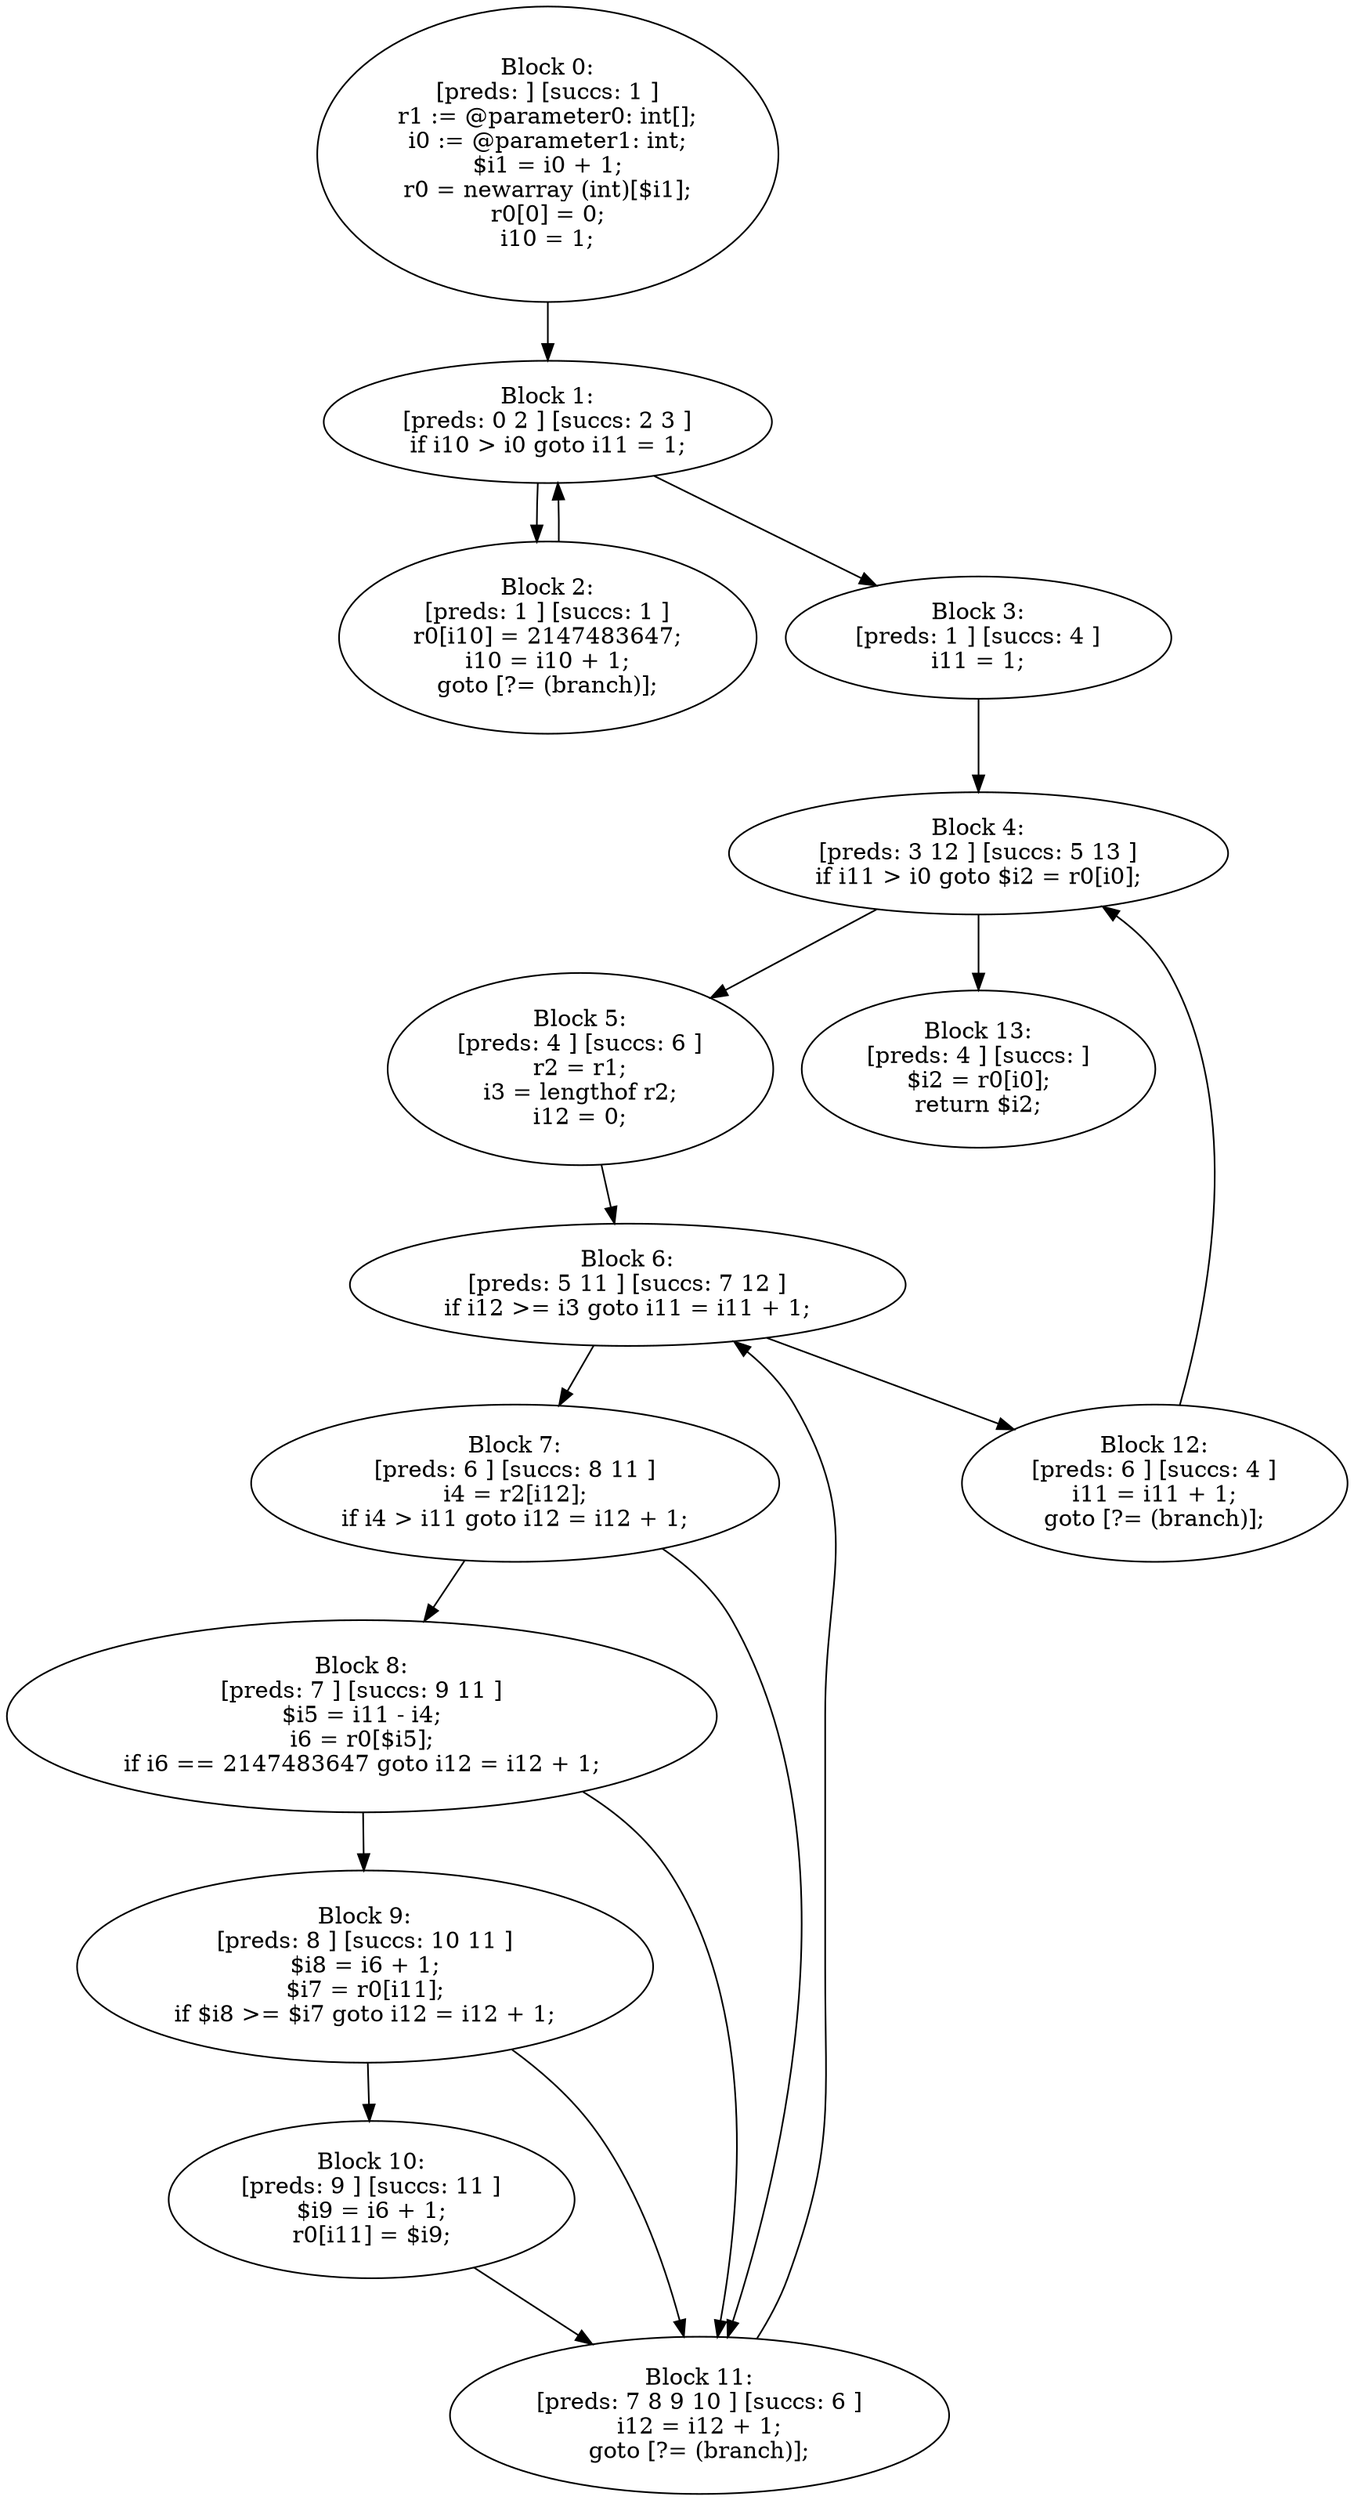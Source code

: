 digraph "unitGraph" {
    "Block 0:
[preds: ] [succs: 1 ]
r1 := @parameter0: int[];
i0 := @parameter1: int;
$i1 = i0 + 1;
r0 = newarray (int)[$i1];
r0[0] = 0;
i10 = 1;
"
    "Block 1:
[preds: 0 2 ] [succs: 2 3 ]
if i10 > i0 goto i11 = 1;
"
    "Block 2:
[preds: 1 ] [succs: 1 ]
r0[i10] = 2147483647;
i10 = i10 + 1;
goto [?= (branch)];
"
    "Block 3:
[preds: 1 ] [succs: 4 ]
i11 = 1;
"
    "Block 4:
[preds: 3 12 ] [succs: 5 13 ]
if i11 > i0 goto $i2 = r0[i0];
"
    "Block 5:
[preds: 4 ] [succs: 6 ]
r2 = r1;
i3 = lengthof r2;
i12 = 0;
"
    "Block 6:
[preds: 5 11 ] [succs: 7 12 ]
if i12 >= i3 goto i11 = i11 + 1;
"
    "Block 7:
[preds: 6 ] [succs: 8 11 ]
i4 = r2[i12];
if i4 > i11 goto i12 = i12 + 1;
"
    "Block 8:
[preds: 7 ] [succs: 9 11 ]
$i5 = i11 - i4;
i6 = r0[$i5];
if i6 == 2147483647 goto i12 = i12 + 1;
"
    "Block 9:
[preds: 8 ] [succs: 10 11 ]
$i8 = i6 + 1;
$i7 = r0[i11];
if $i8 >= $i7 goto i12 = i12 + 1;
"
    "Block 10:
[preds: 9 ] [succs: 11 ]
$i9 = i6 + 1;
r0[i11] = $i9;
"
    "Block 11:
[preds: 7 8 9 10 ] [succs: 6 ]
i12 = i12 + 1;
goto [?= (branch)];
"
    "Block 12:
[preds: 6 ] [succs: 4 ]
i11 = i11 + 1;
goto [?= (branch)];
"
    "Block 13:
[preds: 4 ] [succs: ]
$i2 = r0[i0];
return $i2;
"
    "Block 0:
[preds: ] [succs: 1 ]
r1 := @parameter0: int[];
i0 := @parameter1: int;
$i1 = i0 + 1;
r0 = newarray (int)[$i1];
r0[0] = 0;
i10 = 1;
"->"Block 1:
[preds: 0 2 ] [succs: 2 3 ]
if i10 > i0 goto i11 = 1;
";
    "Block 1:
[preds: 0 2 ] [succs: 2 3 ]
if i10 > i0 goto i11 = 1;
"->"Block 2:
[preds: 1 ] [succs: 1 ]
r0[i10] = 2147483647;
i10 = i10 + 1;
goto [?= (branch)];
";
    "Block 1:
[preds: 0 2 ] [succs: 2 3 ]
if i10 > i0 goto i11 = 1;
"->"Block 3:
[preds: 1 ] [succs: 4 ]
i11 = 1;
";
    "Block 2:
[preds: 1 ] [succs: 1 ]
r0[i10] = 2147483647;
i10 = i10 + 1;
goto [?= (branch)];
"->"Block 1:
[preds: 0 2 ] [succs: 2 3 ]
if i10 > i0 goto i11 = 1;
";
    "Block 3:
[preds: 1 ] [succs: 4 ]
i11 = 1;
"->"Block 4:
[preds: 3 12 ] [succs: 5 13 ]
if i11 > i0 goto $i2 = r0[i0];
";
    "Block 4:
[preds: 3 12 ] [succs: 5 13 ]
if i11 > i0 goto $i2 = r0[i0];
"->"Block 5:
[preds: 4 ] [succs: 6 ]
r2 = r1;
i3 = lengthof r2;
i12 = 0;
";
    "Block 4:
[preds: 3 12 ] [succs: 5 13 ]
if i11 > i0 goto $i2 = r0[i0];
"->"Block 13:
[preds: 4 ] [succs: ]
$i2 = r0[i0];
return $i2;
";
    "Block 5:
[preds: 4 ] [succs: 6 ]
r2 = r1;
i3 = lengthof r2;
i12 = 0;
"->"Block 6:
[preds: 5 11 ] [succs: 7 12 ]
if i12 >= i3 goto i11 = i11 + 1;
";
    "Block 6:
[preds: 5 11 ] [succs: 7 12 ]
if i12 >= i3 goto i11 = i11 + 1;
"->"Block 7:
[preds: 6 ] [succs: 8 11 ]
i4 = r2[i12];
if i4 > i11 goto i12 = i12 + 1;
";
    "Block 6:
[preds: 5 11 ] [succs: 7 12 ]
if i12 >= i3 goto i11 = i11 + 1;
"->"Block 12:
[preds: 6 ] [succs: 4 ]
i11 = i11 + 1;
goto [?= (branch)];
";
    "Block 7:
[preds: 6 ] [succs: 8 11 ]
i4 = r2[i12];
if i4 > i11 goto i12 = i12 + 1;
"->"Block 8:
[preds: 7 ] [succs: 9 11 ]
$i5 = i11 - i4;
i6 = r0[$i5];
if i6 == 2147483647 goto i12 = i12 + 1;
";
    "Block 7:
[preds: 6 ] [succs: 8 11 ]
i4 = r2[i12];
if i4 > i11 goto i12 = i12 + 1;
"->"Block 11:
[preds: 7 8 9 10 ] [succs: 6 ]
i12 = i12 + 1;
goto [?= (branch)];
";
    "Block 8:
[preds: 7 ] [succs: 9 11 ]
$i5 = i11 - i4;
i6 = r0[$i5];
if i6 == 2147483647 goto i12 = i12 + 1;
"->"Block 9:
[preds: 8 ] [succs: 10 11 ]
$i8 = i6 + 1;
$i7 = r0[i11];
if $i8 >= $i7 goto i12 = i12 + 1;
";
    "Block 8:
[preds: 7 ] [succs: 9 11 ]
$i5 = i11 - i4;
i6 = r0[$i5];
if i6 == 2147483647 goto i12 = i12 + 1;
"->"Block 11:
[preds: 7 8 9 10 ] [succs: 6 ]
i12 = i12 + 1;
goto [?= (branch)];
";
    "Block 9:
[preds: 8 ] [succs: 10 11 ]
$i8 = i6 + 1;
$i7 = r0[i11];
if $i8 >= $i7 goto i12 = i12 + 1;
"->"Block 10:
[preds: 9 ] [succs: 11 ]
$i9 = i6 + 1;
r0[i11] = $i9;
";
    "Block 9:
[preds: 8 ] [succs: 10 11 ]
$i8 = i6 + 1;
$i7 = r0[i11];
if $i8 >= $i7 goto i12 = i12 + 1;
"->"Block 11:
[preds: 7 8 9 10 ] [succs: 6 ]
i12 = i12 + 1;
goto [?= (branch)];
";
    "Block 10:
[preds: 9 ] [succs: 11 ]
$i9 = i6 + 1;
r0[i11] = $i9;
"->"Block 11:
[preds: 7 8 9 10 ] [succs: 6 ]
i12 = i12 + 1;
goto [?= (branch)];
";
    "Block 11:
[preds: 7 8 9 10 ] [succs: 6 ]
i12 = i12 + 1;
goto [?= (branch)];
"->"Block 6:
[preds: 5 11 ] [succs: 7 12 ]
if i12 >= i3 goto i11 = i11 + 1;
";
    "Block 12:
[preds: 6 ] [succs: 4 ]
i11 = i11 + 1;
goto [?= (branch)];
"->"Block 4:
[preds: 3 12 ] [succs: 5 13 ]
if i11 > i0 goto $i2 = r0[i0];
";
}
